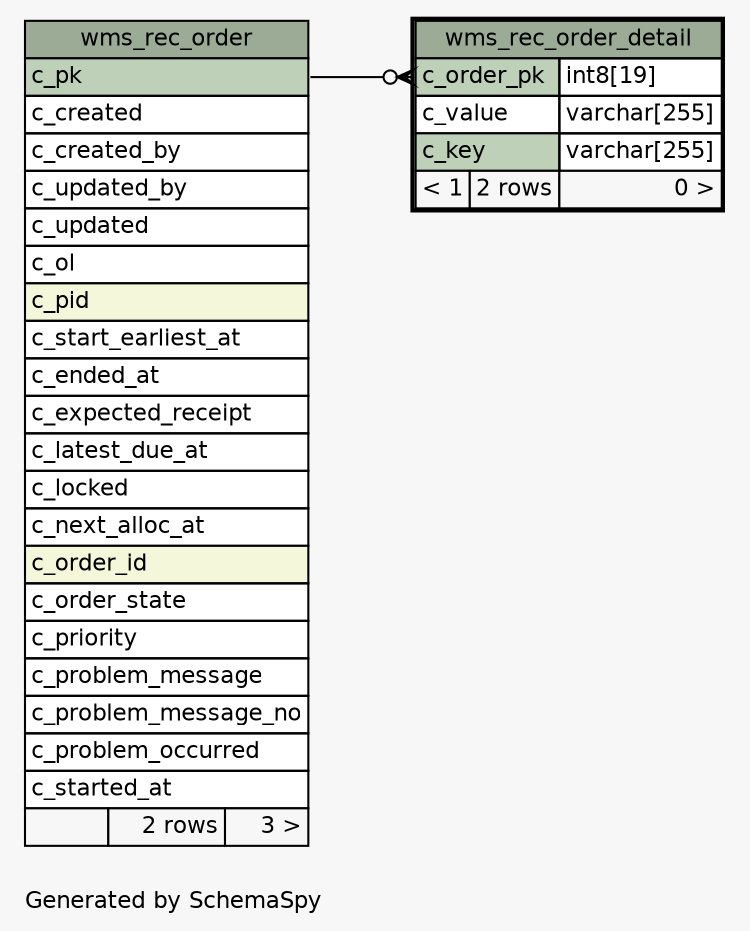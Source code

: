 // dot 2.43.0 on Linux 6.2.0-1016-azure
// SchemaSpy rev Unknown
digraph "oneDegreeRelationshipsDiagram" {
  graph [
    rankdir="RL"
    bgcolor="#f7f7f7"
    label="\nGenerated by SchemaSpy"
    labeljust="l"
    nodesep="0.18"
    ranksep="0.46"
    fontname="Helvetica"
    fontsize="11"
  ];
  node [
    fontname="Helvetica"
    fontsize="11"
    shape="plaintext"
  ];
  edge [
    arrowsize="0.8"
  ];
  "wms_rec_order_detail":"c_order_pk":w -> "wms_rec_order":"c_pk":e [arrowhead=none dir=back arrowtail=crowodot];
  "wms_rec_order" [
    label=<
    <TABLE BORDER="0" CELLBORDER="1" CELLSPACING="0" BGCOLOR="#ffffff">
      <TR><TD COLSPAN="3" BGCOLOR="#9bab96" ALIGN="CENTER">wms_rec_order</TD></TR>
      <TR><TD PORT="c_pk" COLSPAN="3" BGCOLOR="#bed1b8" ALIGN="LEFT">c_pk</TD></TR>
      <TR><TD PORT="c_created" COLSPAN="3" ALIGN="LEFT">c_created</TD></TR>
      <TR><TD PORT="c_created_by" COLSPAN="3" ALIGN="LEFT">c_created_by</TD></TR>
      <TR><TD PORT="c_updated_by" COLSPAN="3" ALIGN="LEFT">c_updated_by</TD></TR>
      <TR><TD PORT="c_updated" COLSPAN="3" ALIGN="LEFT">c_updated</TD></TR>
      <TR><TD PORT="c_ol" COLSPAN="3" ALIGN="LEFT">c_ol</TD></TR>
      <TR><TD PORT="c_pid" COLSPAN="3" BGCOLOR="#f4f7da" ALIGN="LEFT">c_pid</TD></TR>
      <TR><TD PORT="c_start_earliest_at" COLSPAN="3" ALIGN="LEFT">c_start_earliest_at</TD></TR>
      <TR><TD PORT="c_ended_at" COLSPAN="3" ALIGN="LEFT">c_ended_at</TD></TR>
      <TR><TD PORT="c_expected_receipt" COLSPAN="3" ALIGN="LEFT">c_expected_receipt</TD></TR>
      <TR><TD PORT="c_latest_due_at" COLSPAN="3" ALIGN="LEFT">c_latest_due_at</TD></TR>
      <TR><TD PORT="c_locked" COLSPAN="3" ALIGN="LEFT">c_locked</TD></TR>
      <TR><TD PORT="c_next_alloc_at" COLSPAN="3" ALIGN="LEFT">c_next_alloc_at</TD></TR>
      <TR><TD PORT="c_order_id" COLSPAN="3" BGCOLOR="#f4f7da" ALIGN="LEFT">c_order_id</TD></TR>
      <TR><TD PORT="c_order_state" COLSPAN="3" ALIGN="LEFT">c_order_state</TD></TR>
      <TR><TD PORT="c_priority" COLSPAN="3" ALIGN="LEFT">c_priority</TD></TR>
      <TR><TD PORT="c_problem_message" COLSPAN="3" ALIGN="LEFT">c_problem_message</TD></TR>
      <TR><TD PORT="c_problem_message_no" COLSPAN="3" ALIGN="LEFT">c_problem_message_no</TD></TR>
      <TR><TD PORT="c_problem_occurred" COLSPAN="3" ALIGN="LEFT">c_problem_occurred</TD></TR>
      <TR><TD PORT="c_started_at" COLSPAN="3" ALIGN="LEFT">c_started_at</TD></TR>
      <TR><TD ALIGN="LEFT" BGCOLOR="#f7f7f7">  </TD><TD ALIGN="RIGHT" BGCOLOR="#f7f7f7">2 rows</TD><TD ALIGN="RIGHT" BGCOLOR="#f7f7f7">3 &gt;</TD></TR>
    </TABLE>>
    URL="wms_rec_order.html"
    tooltip="wms_rec_order"
  ];
  "wms_rec_order_detail" [
    label=<
    <TABLE BORDER="2" CELLBORDER="1" CELLSPACING="0" BGCOLOR="#ffffff">
      <TR><TD COLSPAN="3" BGCOLOR="#9bab96" ALIGN="CENTER">wms_rec_order_detail</TD></TR>
      <TR><TD PORT="c_order_pk" COLSPAN="2" BGCOLOR="#bed1b8" ALIGN="LEFT">c_order_pk</TD><TD PORT="c_order_pk.type" ALIGN="LEFT">int8[19]</TD></TR>
      <TR><TD PORT="c_value" COLSPAN="2" ALIGN="LEFT">c_value</TD><TD PORT="c_value.type" ALIGN="LEFT">varchar[255]</TD></TR>
      <TR><TD PORT="c_key" COLSPAN="2" BGCOLOR="#bed1b8" ALIGN="LEFT">c_key</TD><TD PORT="c_key.type" ALIGN="LEFT">varchar[255]</TD></TR>
      <TR><TD ALIGN="LEFT" BGCOLOR="#f7f7f7">&lt; 1</TD><TD ALIGN="RIGHT" BGCOLOR="#f7f7f7">2 rows</TD><TD ALIGN="RIGHT" BGCOLOR="#f7f7f7">0 &gt;</TD></TR>
    </TABLE>>
    URL="wms_rec_order_detail.html"
    tooltip="wms_rec_order_detail"
  ];
}
